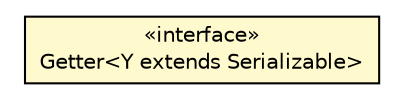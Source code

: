#!/usr/local/bin/dot
#
# Class diagram 
# Generated by UMLGraph version 5.1 (http://www.umlgraph.org/)
#

digraph G {
	edge [fontname="Helvetica",fontsize=10,labelfontname="Helvetica",labelfontsize=10];
	node [fontname="Helvetica",fontsize=10,shape=plaintext];
	nodesep=0.25;
	ranksep=0.5;
	// pt.ist.fenixframework.dml.runtime.DomainBasedMap.Getter<Y extends java.io.Serializable>
	c54063 [label=<<table title="pt.ist.fenixframework.dml.runtime.DomainBasedMap.Getter" border="0" cellborder="1" cellspacing="0" cellpadding="2" port="p" bgcolor="lemonChiffon" href="./DomainBasedMap.Getter.html">
		<tr><td><table border="0" cellspacing="0" cellpadding="1">
<tr><td align="center" balign="center"> &#171;interface&#187; </td></tr>
<tr><td align="center" balign="center"> Getter&lt;Y extends Serializable&gt; </td></tr>
		</table></td></tr>
		</table>>, fontname="Helvetica", fontcolor="black", fontsize=10.0];
}

